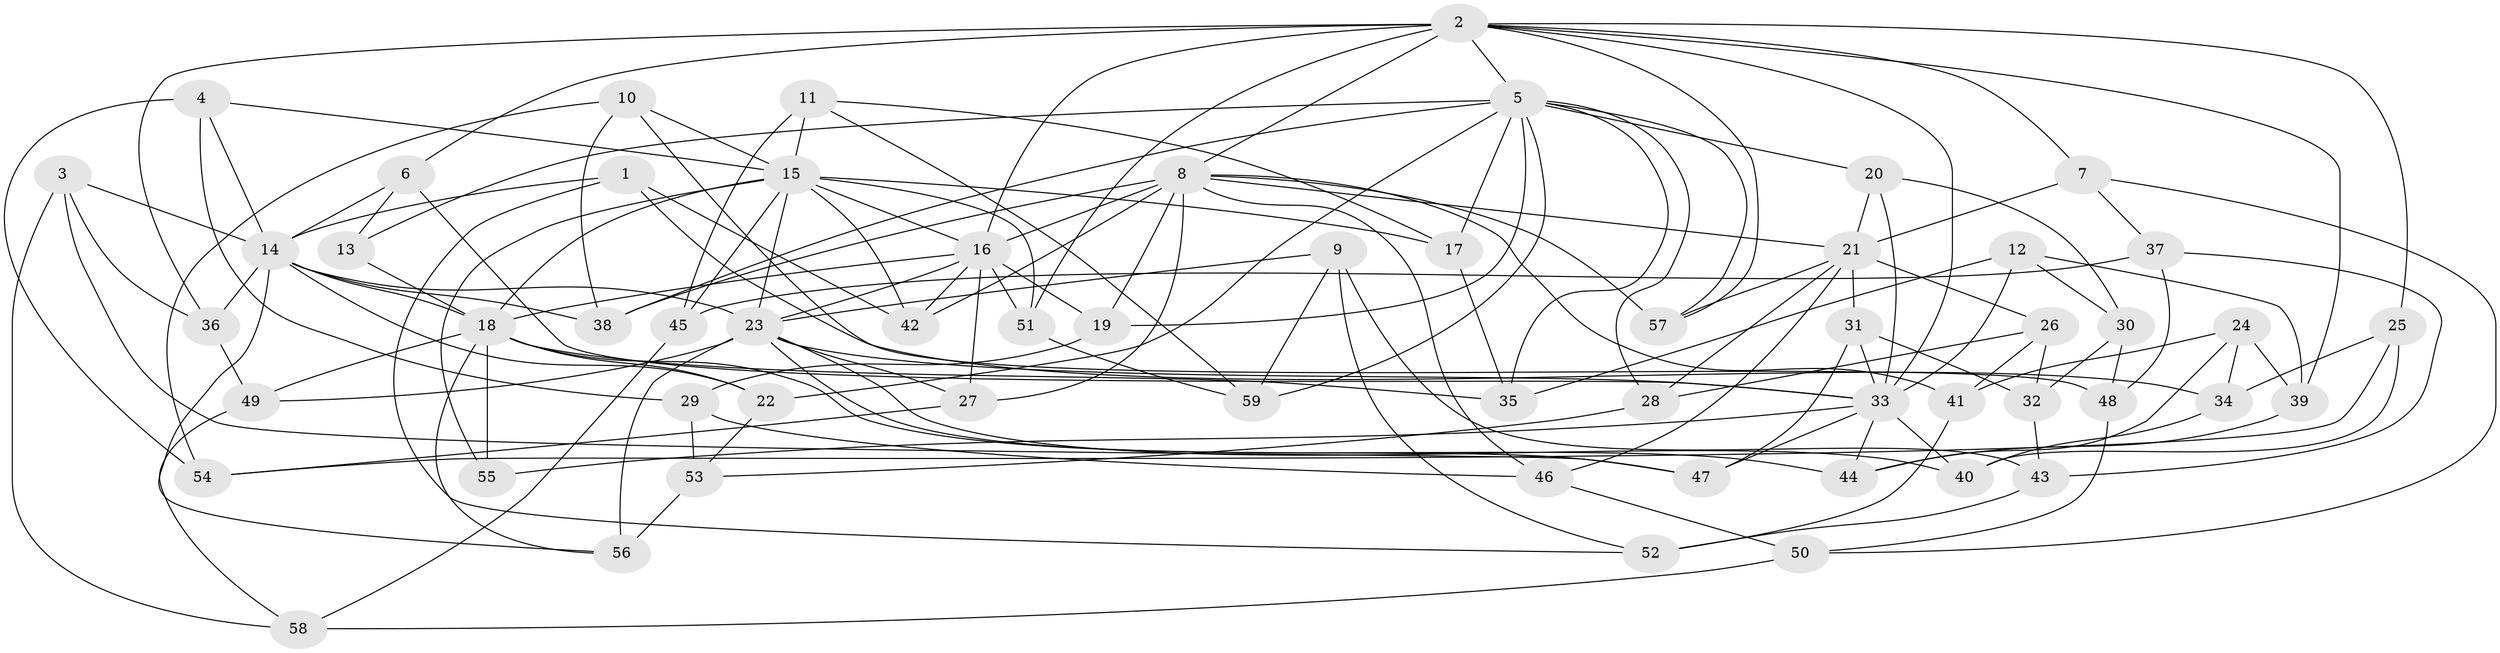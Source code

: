 // original degree distribution, {4: 1.0}
// Generated by graph-tools (version 1.1) at 2025/53/03/04/25 22:53:44]
// undirected, 59 vertices, 147 edges
graph export_dot {
  node [color=gray90,style=filled];
  1;
  2;
  3;
  4;
  5;
  6;
  7;
  8;
  9;
  10;
  11;
  12;
  13;
  14;
  15;
  16;
  17;
  18;
  19;
  20;
  21;
  22;
  23;
  24;
  25;
  26;
  27;
  28;
  29;
  30;
  31;
  32;
  33;
  34;
  35;
  36;
  37;
  38;
  39;
  40;
  41;
  42;
  43;
  44;
  45;
  46;
  47;
  48;
  49;
  50;
  51;
  52;
  53;
  54;
  55;
  56;
  57;
  58;
  59;
  1 -- 14 [weight=1.0];
  1 -- 34 [weight=1.0];
  1 -- 42 [weight=1.0];
  1 -- 52 [weight=1.0];
  2 -- 5 [weight=1.0];
  2 -- 6 [weight=1.0];
  2 -- 7 [weight=1.0];
  2 -- 8 [weight=2.0];
  2 -- 16 [weight=1.0];
  2 -- 25 [weight=1.0];
  2 -- 33 [weight=1.0];
  2 -- 36 [weight=1.0];
  2 -- 39 [weight=1.0];
  2 -- 51 [weight=1.0];
  2 -- 57 [weight=1.0];
  3 -- 14 [weight=1.0];
  3 -- 36 [weight=1.0];
  3 -- 47 [weight=1.0];
  3 -- 58 [weight=1.0];
  4 -- 14 [weight=1.0];
  4 -- 15 [weight=1.0];
  4 -- 29 [weight=1.0];
  4 -- 54 [weight=1.0];
  5 -- 13 [weight=2.0];
  5 -- 17 [weight=1.0];
  5 -- 19 [weight=1.0];
  5 -- 20 [weight=1.0];
  5 -- 22 [weight=1.0];
  5 -- 28 [weight=1.0];
  5 -- 35 [weight=1.0];
  5 -- 38 [weight=1.0];
  5 -- 57 [weight=1.0];
  5 -- 59 [weight=1.0];
  6 -- 13 [weight=1.0];
  6 -- 14 [weight=1.0];
  6 -- 33 [weight=1.0];
  7 -- 21 [weight=1.0];
  7 -- 37 [weight=1.0];
  7 -- 50 [weight=1.0];
  8 -- 16 [weight=2.0];
  8 -- 19 [weight=1.0];
  8 -- 21 [weight=1.0];
  8 -- 27 [weight=1.0];
  8 -- 38 [weight=1.0];
  8 -- 41 [weight=1.0];
  8 -- 42 [weight=1.0];
  8 -- 46 [weight=1.0];
  8 -- 57 [weight=1.0];
  9 -- 23 [weight=1.0];
  9 -- 43 [weight=1.0];
  9 -- 52 [weight=1.0];
  9 -- 59 [weight=1.0];
  10 -- 15 [weight=1.0];
  10 -- 38 [weight=1.0];
  10 -- 48 [weight=1.0];
  10 -- 54 [weight=1.0];
  11 -- 15 [weight=1.0];
  11 -- 17 [weight=1.0];
  11 -- 45 [weight=1.0];
  11 -- 59 [weight=1.0];
  12 -- 30 [weight=1.0];
  12 -- 33 [weight=1.0];
  12 -- 35 [weight=1.0];
  12 -- 39 [weight=1.0];
  13 -- 18 [weight=1.0];
  14 -- 18 [weight=1.0];
  14 -- 22 [weight=1.0];
  14 -- 23 [weight=1.0];
  14 -- 36 [weight=1.0];
  14 -- 38 [weight=1.0];
  14 -- 56 [weight=1.0];
  15 -- 16 [weight=1.0];
  15 -- 17 [weight=1.0];
  15 -- 18 [weight=2.0];
  15 -- 23 [weight=1.0];
  15 -- 42 [weight=1.0];
  15 -- 45 [weight=1.0];
  15 -- 51 [weight=1.0];
  15 -- 55 [weight=1.0];
  16 -- 18 [weight=1.0];
  16 -- 19 [weight=1.0];
  16 -- 23 [weight=1.0];
  16 -- 27 [weight=1.0];
  16 -- 42 [weight=1.0];
  16 -- 51 [weight=1.0];
  17 -- 35 [weight=1.0];
  18 -- 22 [weight=1.0];
  18 -- 35 [weight=1.0];
  18 -- 44 [weight=1.0];
  18 -- 49 [weight=1.0];
  18 -- 55 [weight=2.0];
  18 -- 56 [weight=1.0];
  19 -- 29 [weight=1.0];
  20 -- 21 [weight=1.0];
  20 -- 30 [weight=1.0];
  20 -- 33 [weight=1.0];
  21 -- 26 [weight=1.0];
  21 -- 28 [weight=1.0];
  21 -- 31 [weight=1.0];
  21 -- 46 [weight=1.0];
  21 -- 57 [weight=1.0];
  22 -- 53 [weight=1.0];
  23 -- 27 [weight=1.0];
  23 -- 33 [weight=1.0];
  23 -- 40 [weight=1.0];
  23 -- 47 [weight=1.0];
  23 -- 49 [weight=1.0];
  23 -- 56 [weight=1.0];
  24 -- 34 [weight=1.0];
  24 -- 39 [weight=1.0];
  24 -- 41 [weight=1.0];
  24 -- 44 [weight=1.0];
  25 -- 34 [weight=1.0];
  25 -- 40 [weight=1.0];
  25 -- 54 [weight=1.0];
  26 -- 28 [weight=1.0];
  26 -- 32 [weight=1.0];
  26 -- 41 [weight=1.0];
  27 -- 54 [weight=1.0];
  28 -- 53 [weight=1.0];
  29 -- 46 [weight=1.0];
  29 -- 53 [weight=1.0];
  30 -- 32 [weight=1.0];
  30 -- 48 [weight=1.0];
  31 -- 32 [weight=1.0];
  31 -- 33 [weight=1.0];
  31 -- 47 [weight=1.0];
  32 -- 43 [weight=1.0];
  33 -- 40 [weight=1.0];
  33 -- 44 [weight=1.0];
  33 -- 47 [weight=1.0];
  33 -- 55 [weight=1.0];
  34 -- 40 [weight=1.0];
  36 -- 49 [weight=1.0];
  37 -- 43 [weight=1.0];
  37 -- 45 [weight=1.0];
  37 -- 48 [weight=1.0];
  39 -- 44 [weight=1.0];
  41 -- 52 [weight=1.0];
  43 -- 52 [weight=1.0];
  45 -- 58 [weight=1.0];
  46 -- 50 [weight=1.0];
  48 -- 50 [weight=1.0];
  49 -- 58 [weight=1.0];
  50 -- 58 [weight=1.0];
  51 -- 59 [weight=1.0];
  53 -- 56 [weight=1.0];
}
